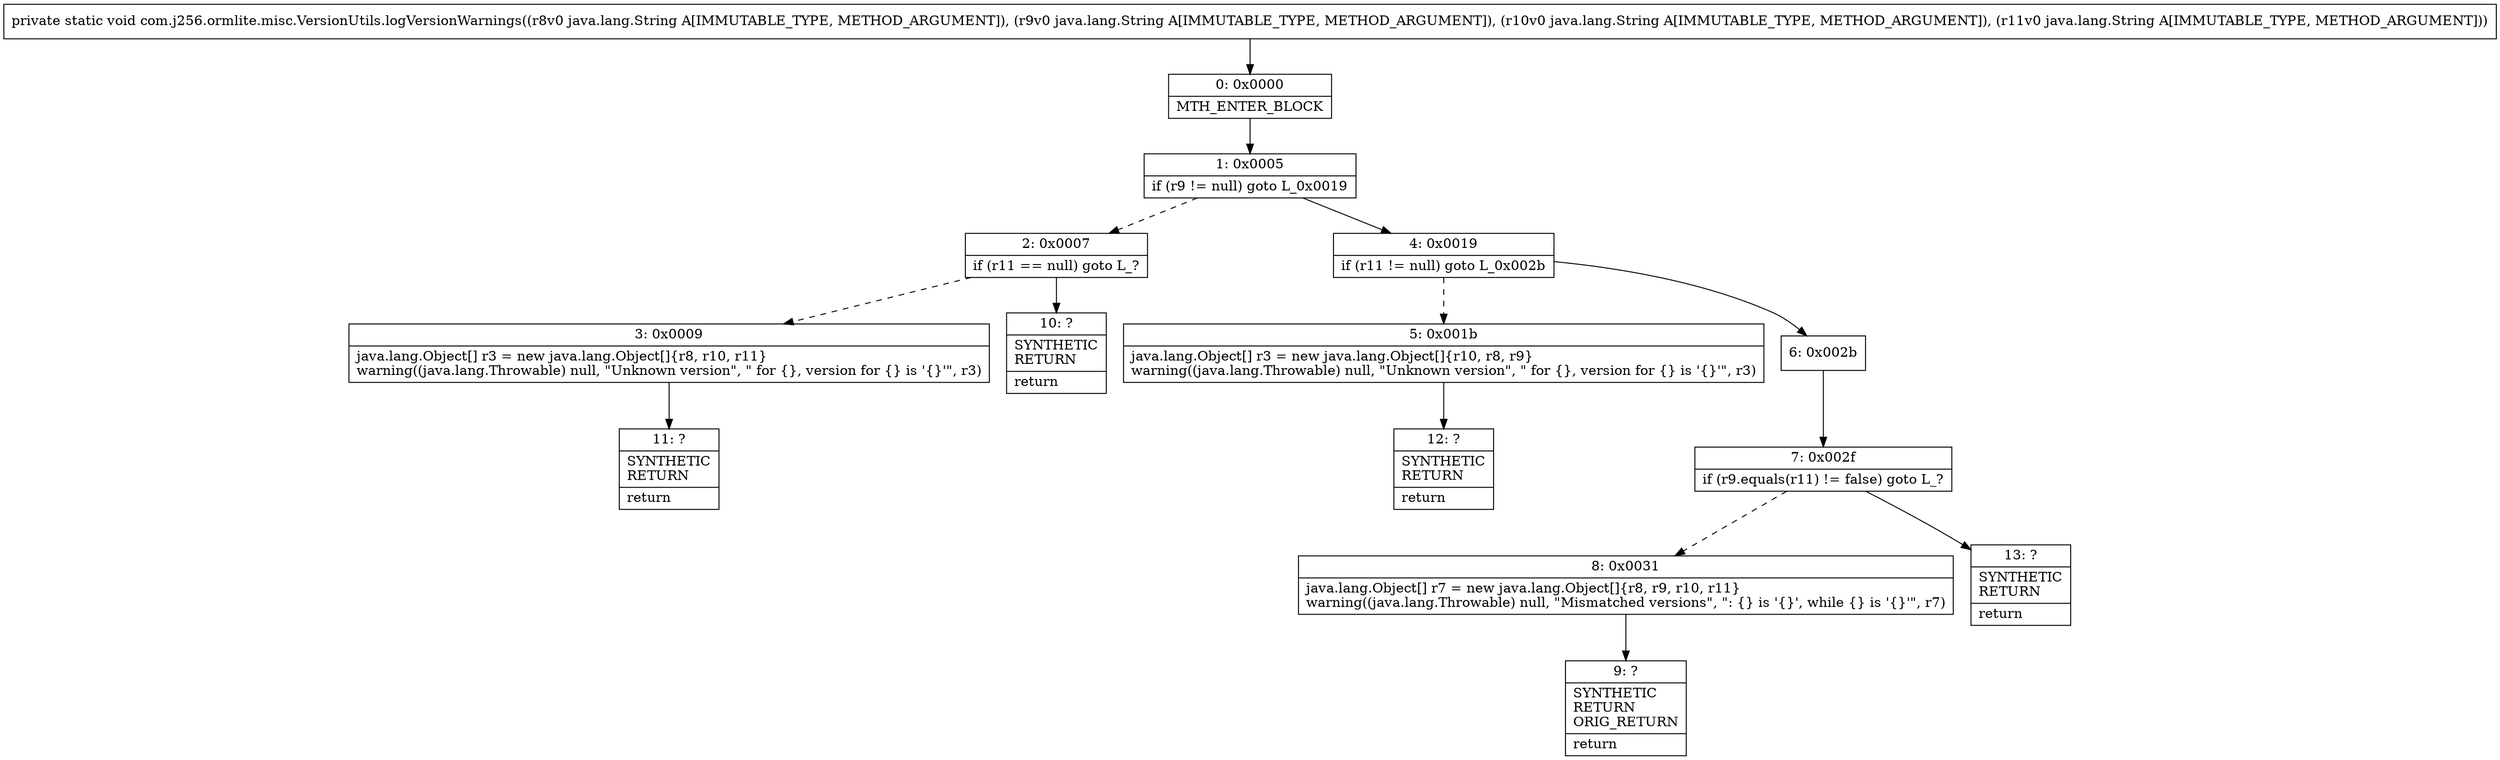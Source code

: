 digraph "CFG forcom.j256.ormlite.misc.VersionUtils.logVersionWarnings(Ljava\/lang\/String;Ljava\/lang\/String;Ljava\/lang\/String;Ljava\/lang\/String;)V" {
Node_0 [shape=record,label="{0\:\ 0x0000|MTH_ENTER_BLOCK\l}"];
Node_1 [shape=record,label="{1\:\ 0x0005|if (r9 != null) goto L_0x0019\l}"];
Node_2 [shape=record,label="{2\:\ 0x0007|if (r11 == null) goto L_?\l}"];
Node_3 [shape=record,label="{3\:\ 0x0009|java.lang.Object[] r3 = new java.lang.Object[]\{r8, r10, r11\}\lwarning((java.lang.Throwable) null, \"Unknown version\", \" for \{\}, version for \{\} is '\{\}'\", r3)\l}"];
Node_4 [shape=record,label="{4\:\ 0x0019|if (r11 != null) goto L_0x002b\l}"];
Node_5 [shape=record,label="{5\:\ 0x001b|java.lang.Object[] r3 = new java.lang.Object[]\{r10, r8, r9\}\lwarning((java.lang.Throwable) null, \"Unknown version\", \" for \{\}, version for \{\} is '\{\}'\", r3)\l}"];
Node_6 [shape=record,label="{6\:\ 0x002b}"];
Node_7 [shape=record,label="{7\:\ 0x002f|if (r9.equals(r11) != false) goto L_?\l}"];
Node_8 [shape=record,label="{8\:\ 0x0031|java.lang.Object[] r7 = new java.lang.Object[]\{r8, r9, r10, r11\}\lwarning((java.lang.Throwable) null, \"Mismatched versions\", \": \{\} is '\{\}', while \{\} is '\{\}'\", r7)\l}"];
Node_9 [shape=record,label="{9\:\ ?|SYNTHETIC\lRETURN\lORIG_RETURN\l|return\l}"];
Node_10 [shape=record,label="{10\:\ ?|SYNTHETIC\lRETURN\l|return\l}"];
Node_11 [shape=record,label="{11\:\ ?|SYNTHETIC\lRETURN\l|return\l}"];
Node_12 [shape=record,label="{12\:\ ?|SYNTHETIC\lRETURN\l|return\l}"];
Node_13 [shape=record,label="{13\:\ ?|SYNTHETIC\lRETURN\l|return\l}"];
MethodNode[shape=record,label="{private static void com.j256.ormlite.misc.VersionUtils.logVersionWarnings((r8v0 java.lang.String A[IMMUTABLE_TYPE, METHOD_ARGUMENT]), (r9v0 java.lang.String A[IMMUTABLE_TYPE, METHOD_ARGUMENT]), (r10v0 java.lang.String A[IMMUTABLE_TYPE, METHOD_ARGUMENT]), (r11v0 java.lang.String A[IMMUTABLE_TYPE, METHOD_ARGUMENT])) }"];
MethodNode -> Node_0;
Node_0 -> Node_1;
Node_1 -> Node_2[style=dashed];
Node_1 -> Node_4;
Node_2 -> Node_3[style=dashed];
Node_2 -> Node_10;
Node_3 -> Node_11;
Node_4 -> Node_5[style=dashed];
Node_4 -> Node_6;
Node_5 -> Node_12;
Node_6 -> Node_7;
Node_7 -> Node_8[style=dashed];
Node_7 -> Node_13;
Node_8 -> Node_9;
}

